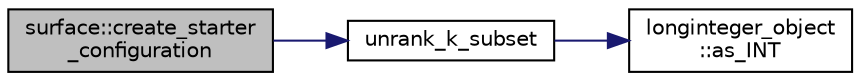 digraph "surface::create_starter_configuration"
{
  edge [fontname="Helvetica",fontsize="10",labelfontname="Helvetica",labelfontsize="10"];
  node [fontname="Helvetica",fontsize="10",shape=record];
  rankdir="LR";
  Node1591 [label="surface::create_starter\l_configuration",height=0.2,width=0.4,color="black", fillcolor="grey75", style="filled", fontcolor="black"];
  Node1591 -> Node1592 [color="midnightblue",fontsize="10",style="solid",fontname="Helvetica"];
  Node1592 [label="unrank_k_subset",height=0.2,width=0.4,color="black", fillcolor="white", style="filled",URL="$d2/d7c/combinatorics_8_c.html#a709dbec12f4da5bb02b9352d45a2c77d"];
  Node1592 -> Node1593 [color="midnightblue",fontsize="10",style="solid",fontname="Helvetica"];
  Node1593 [label="longinteger_object\l::as_INT",height=0.2,width=0.4,color="black", fillcolor="white", style="filled",URL="$dd/d7e/classlonginteger__object.html#afb992d4679a6741acc63c8bcba27971e"];
}

